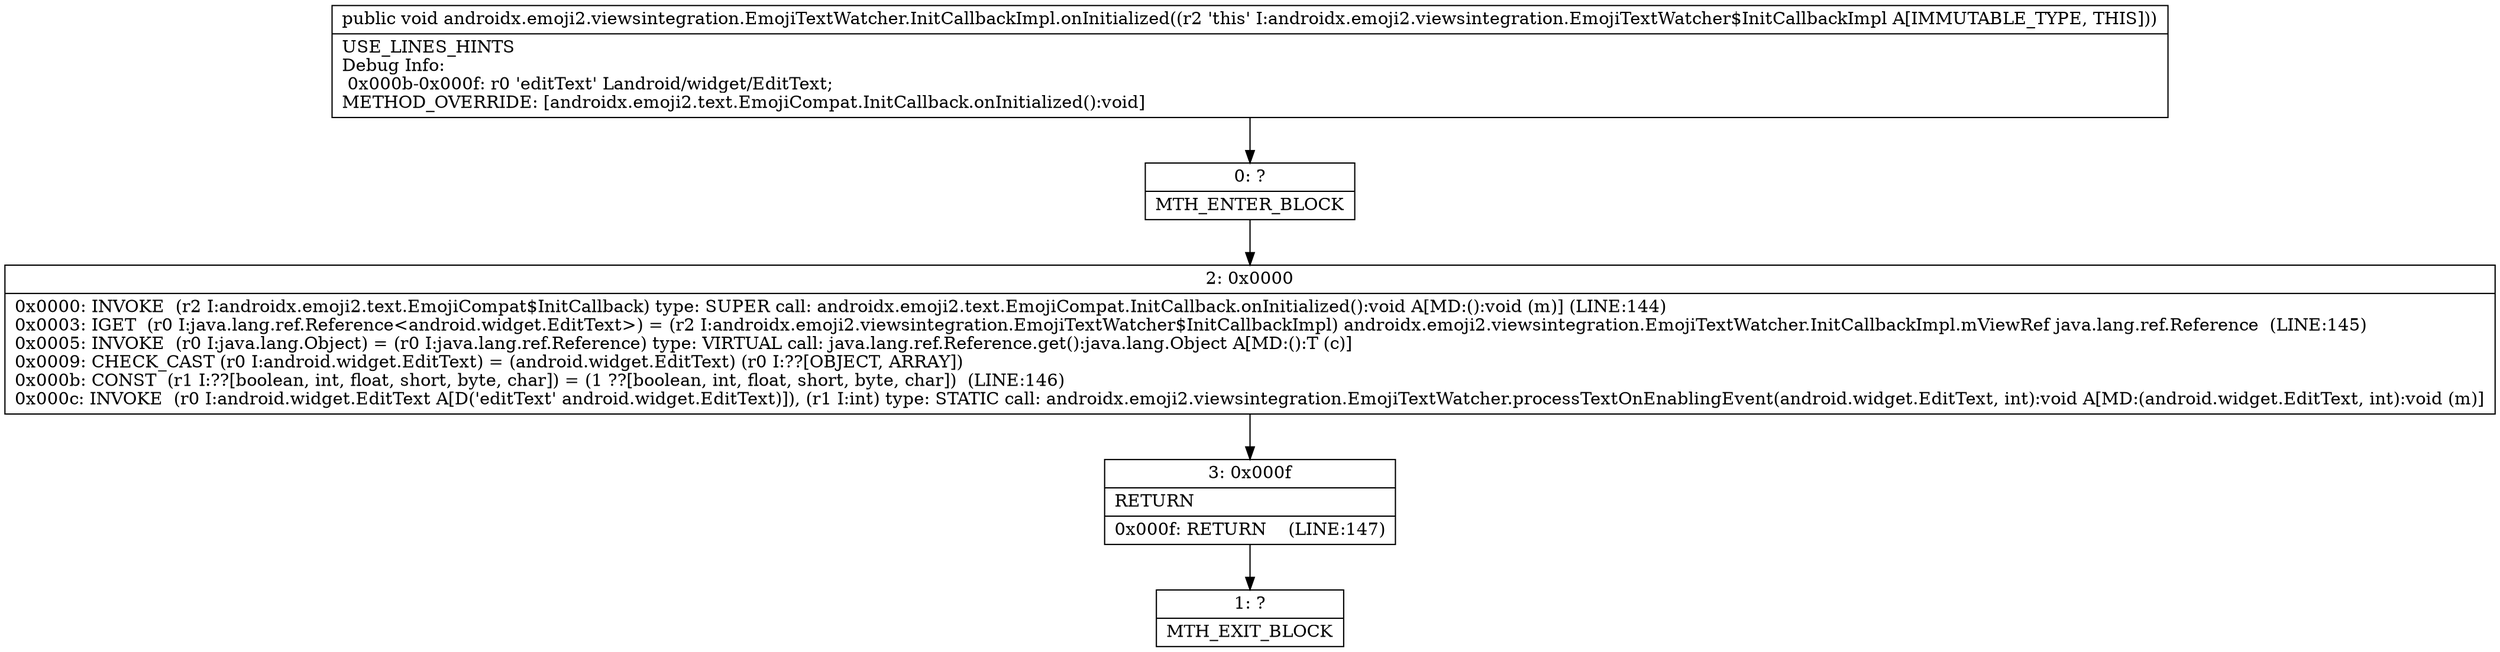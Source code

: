 digraph "CFG forandroidx.emoji2.viewsintegration.EmojiTextWatcher.InitCallbackImpl.onInitialized()V" {
Node_0 [shape=record,label="{0\:\ ?|MTH_ENTER_BLOCK\l}"];
Node_2 [shape=record,label="{2\:\ 0x0000|0x0000: INVOKE  (r2 I:androidx.emoji2.text.EmojiCompat$InitCallback) type: SUPER call: androidx.emoji2.text.EmojiCompat.InitCallback.onInitialized():void A[MD:():void (m)] (LINE:144)\l0x0003: IGET  (r0 I:java.lang.ref.Reference\<android.widget.EditText\>) = (r2 I:androidx.emoji2.viewsintegration.EmojiTextWatcher$InitCallbackImpl) androidx.emoji2.viewsintegration.EmojiTextWatcher.InitCallbackImpl.mViewRef java.lang.ref.Reference  (LINE:145)\l0x0005: INVOKE  (r0 I:java.lang.Object) = (r0 I:java.lang.ref.Reference) type: VIRTUAL call: java.lang.ref.Reference.get():java.lang.Object A[MD:():T (c)]\l0x0009: CHECK_CAST (r0 I:android.widget.EditText) = (android.widget.EditText) (r0 I:??[OBJECT, ARRAY]) \l0x000b: CONST  (r1 I:??[boolean, int, float, short, byte, char]) = (1 ??[boolean, int, float, short, byte, char])  (LINE:146)\l0x000c: INVOKE  (r0 I:android.widget.EditText A[D('editText' android.widget.EditText)]), (r1 I:int) type: STATIC call: androidx.emoji2.viewsintegration.EmojiTextWatcher.processTextOnEnablingEvent(android.widget.EditText, int):void A[MD:(android.widget.EditText, int):void (m)]\l}"];
Node_3 [shape=record,label="{3\:\ 0x000f|RETURN\l|0x000f: RETURN    (LINE:147)\l}"];
Node_1 [shape=record,label="{1\:\ ?|MTH_EXIT_BLOCK\l}"];
MethodNode[shape=record,label="{public void androidx.emoji2.viewsintegration.EmojiTextWatcher.InitCallbackImpl.onInitialized((r2 'this' I:androidx.emoji2.viewsintegration.EmojiTextWatcher$InitCallbackImpl A[IMMUTABLE_TYPE, THIS]))  | USE_LINES_HINTS\lDebug Info:\l  0x000b\-0x000f: r0 'editText' Landroid\/widget\/EditText;\lMETHOD_OVERRIDE: [androidx.emoji2.text.EmojiCompat.InitCallback.onInitialized():void]\l}"];
MethodNode -> Node_0;Node_0 -> Node_2;
Node_2 -> Node_3;
Node_3 -> Node_1;
}

